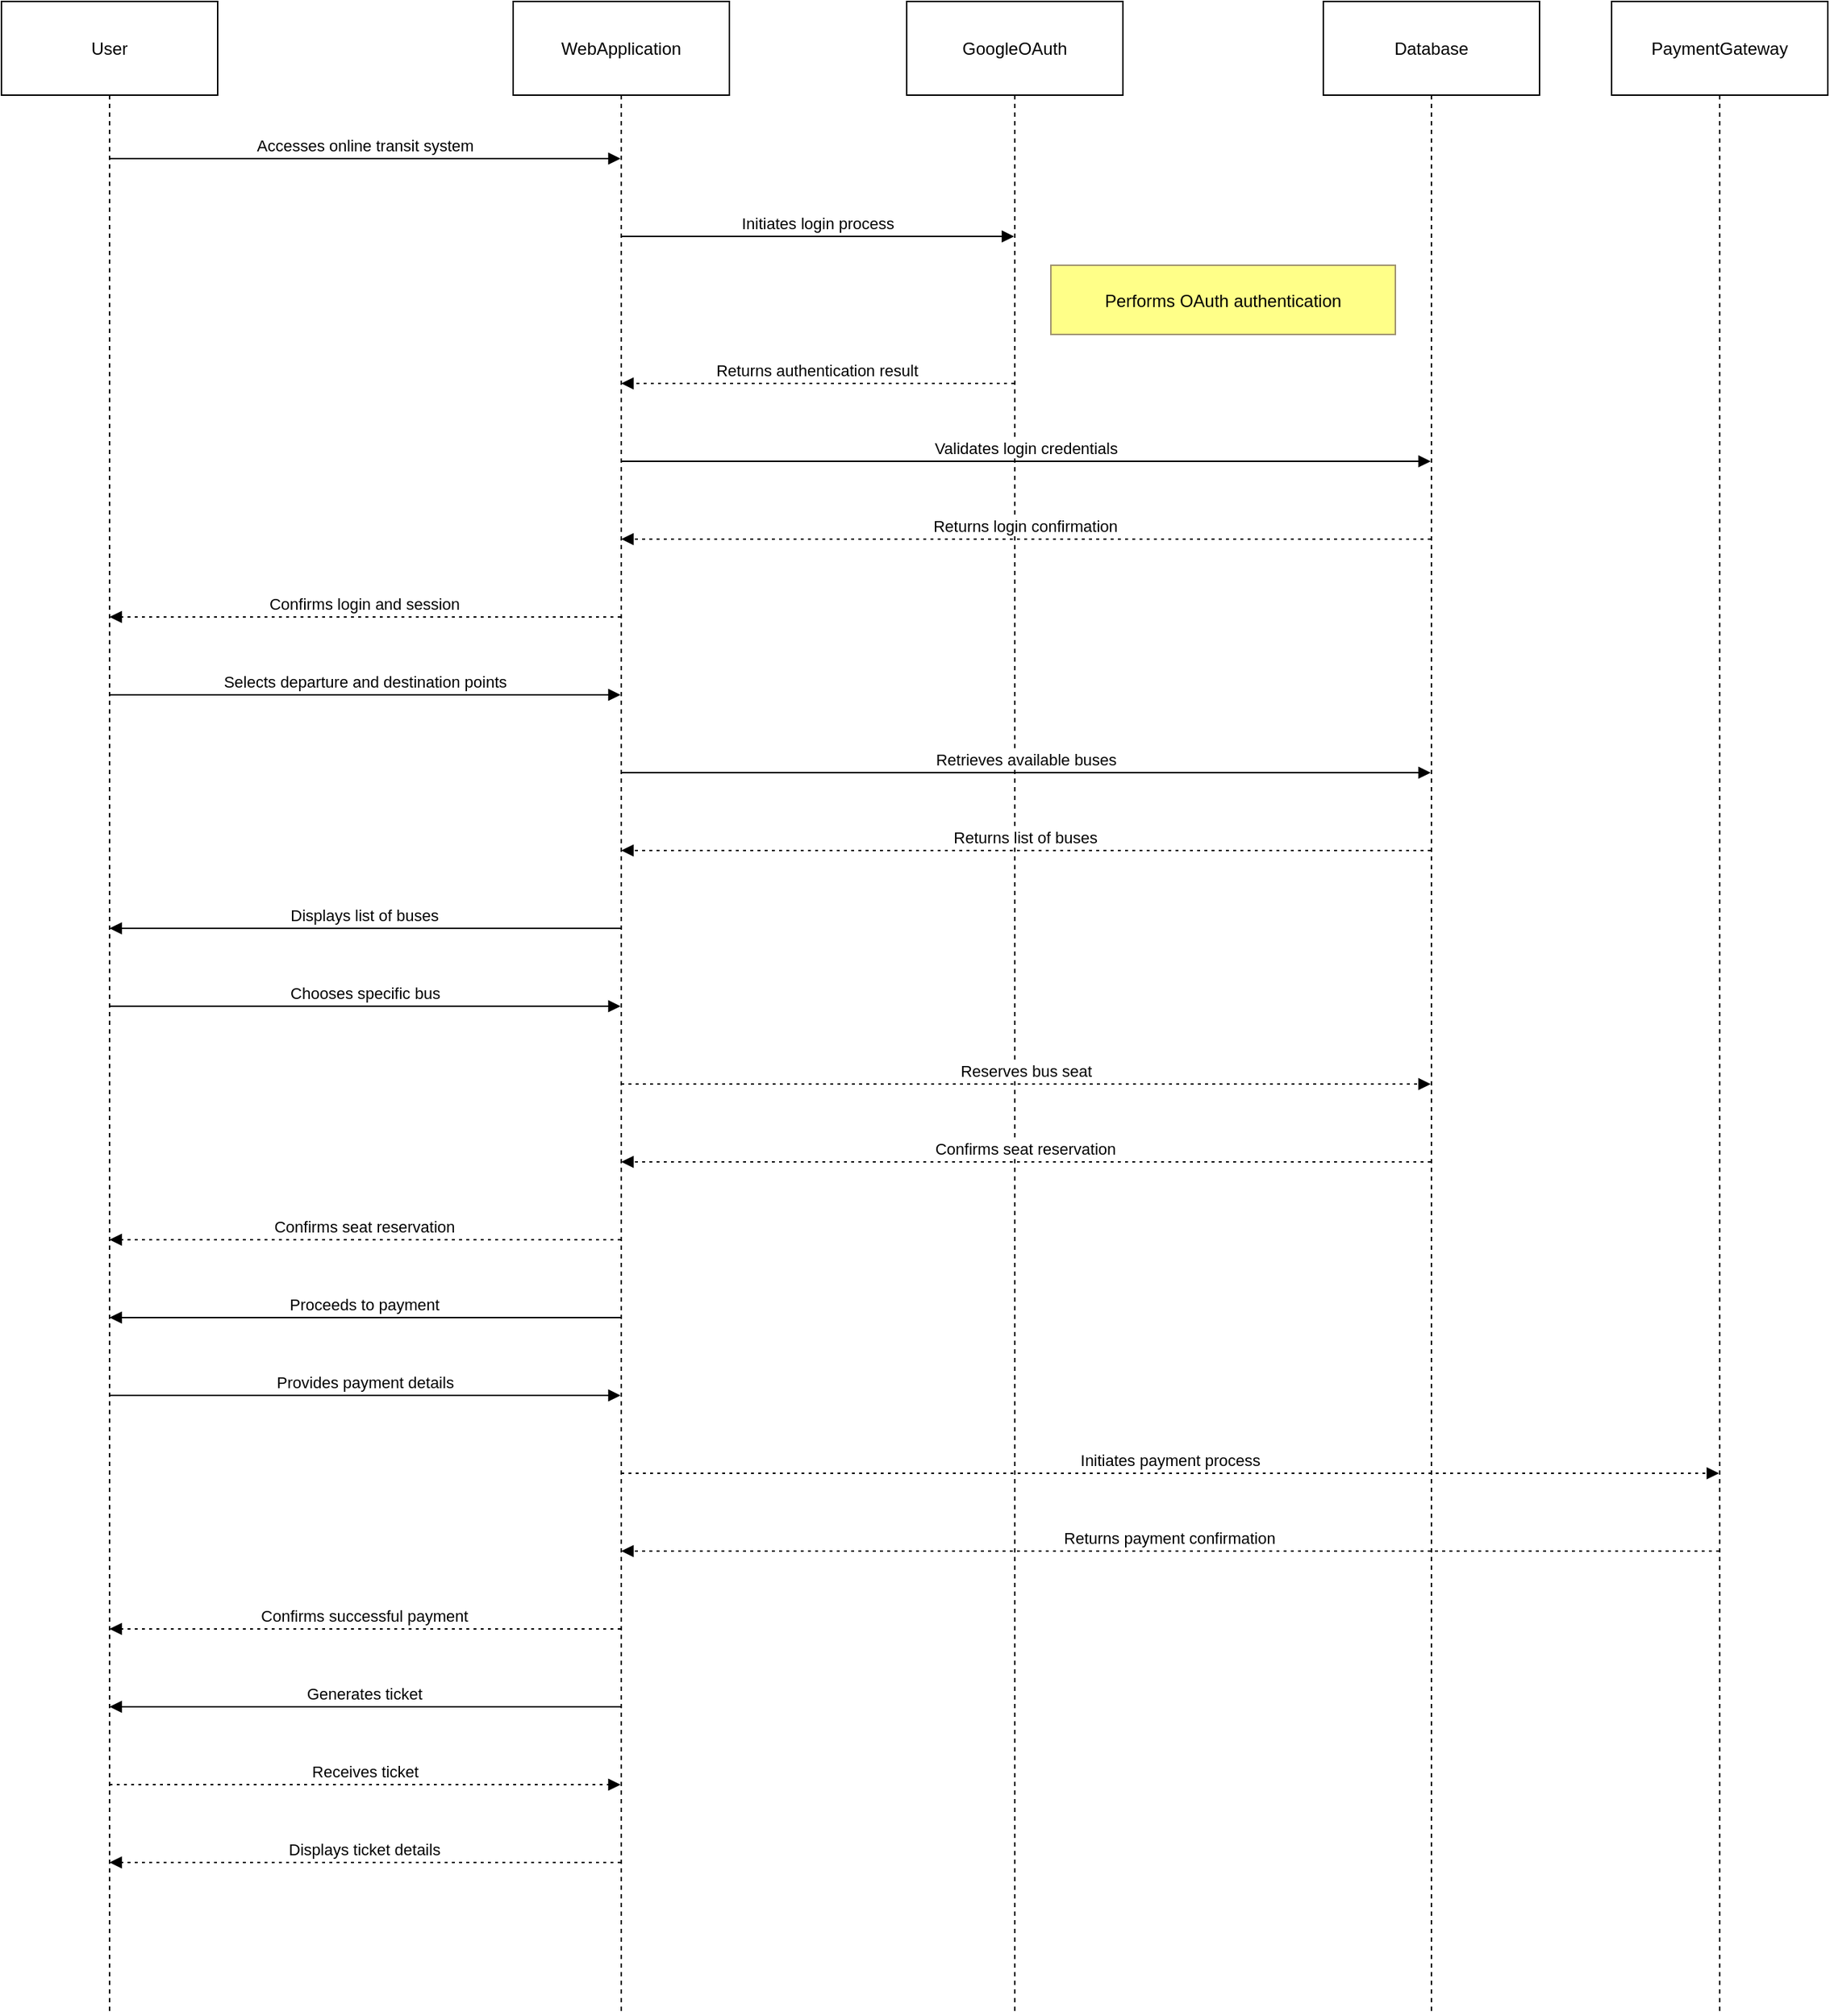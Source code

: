 <mxfile version="22.0.8" type="device">
  <diagram name="Page-1" id="Oh_RGBqsiX5Njv5jgp1H">
    <mxGraphModel dx="1002" dy="535" grid="1" gridSize="10" guides="1" tooltips="1" connect="1" arrows="1" fold="1" page="1" pageScale="1" pageWidth="850" pageHeight="1100" math="0" shadow="0">
      <root>
        <mxCell id="0" />
        <mxCell id="1" parent="0" />
        <mxCell id="0PIH029gW8xknLnUkCBi-1" value="User" style="shape=umlLifeline;perimeter=lifelinePerimeter;whiteSpace=wrap;container=1;dropTarget=0;collapsible=0;recursiveResize=0;outlineConnect=0;portConstraint=eastwest;newEdgeStyle={&quot;edgeStyle&quot;:&quot;elbowEdgeStyle&quot;,&quot;elbow&quot;:&quot;vertical&quot;,&quot;curved&quot;:0,&quot;rounded&quot;:0};size=65;" vertex="1" parent="1">
          <mxGeometry x="20" y="20" width="150" height="1396" as="geometry" />
        </mxCell>
        <mxCell id="0PIH029gW8xknLnUkCBi-2" value="WebApplication" style="shape=umlLifeline;perimeter=lifelinePerimeter;whiteSpace=wrap;container=1;dropTarget=0;collapsible=0;recursiveResize=0;outlineConnect=0;portConstraint=eastwest;newEdgeStyle={&quot;edgeStyle&quot;:&quot;elbowEdgeStyle&quot;,&quot;elbow&quot;:&quot;vertical&quot;,&quot;curved&quot;:0,&quot;rounded&quot;:0};size=65;" vertex="1" parent="1">
          <mxGeometry x="375" y="20" width="150" height="1396" as="geometry" />
        </mxCell>
        <mxCell id="0PIH029gW8xknLnUkCBi-3" value="GoogleOAuth" style="shape=umlLifeline;perimeter=lifelinePerimeter;whiteSpace=wrap;container=1;dropTarget=0;collapsible=0;recursiveResize=0;outlineConnect=0;portConstraint=eastwest;newEdgeStyle={&quot;edgeStyle&quot;:&quot;elbowEdgeStyle&quot;,&quot;elbow&quot;:&quot;vertical&quot;,&quot;curved&quot;:0,&quot;rounded&quot;:0};size=65;" vertex="1" parent="1">
          <mxGeometry x="648" y="20" width="150" height="1396" as="geometry" />
        </mxCell>
        <mxCell id="0PIH029gW8xknLnUkCBi-4" value="Database" style="shape=umlLifeline;perimeter=lifelinePerimeter;whiteSpace=wrap;container=1;dropTarget=0;collapsible=0;recursiveResize=0;outlineConnect=0;portConstraint=eastwest;newEdgeStyle={&quot;edgeStyle&quot;:&quot;elbowEdgeStyle&quot;,&quot;elbow&quot;:&quot;vertical&quot;,&quot;curved&quot;:0,&quot;rounded&quot;:0};size=65;" vertex="1" parent="1">
          <mxGeometry x="937" y="20" width="150" height="1396" as="geometry" />
        </mxCell>
        <mxCell id="0PIH029gW8xknLnUkCBi-5" value="PaymentGateway" style="shape=umlLifeline;perimeter=lifelinePerimeter;whiteSpace=wrap;container=1;dropTarget=0;collapsible=0;recursiveResize=0;outlineConnect=0;portConstraint=eastwest;newEdgeStyle={&quot;edgeStyle&quot;:&quot;elbowEdgeStyle&quot;,&quot;elbow&quot;:&quot;vertical&quot;,&quot;curved&quot;:0,&quot;rounded&quot;:0};size=65;" vertex="1" parent="1">
          <mxGeometry x="1137" y="20" width="150" height="1396" as="geometry" />
        </mxCell>
        <mxCell id="0PIH029gW8xknLnUkCBi-6" value="Accesses online transit system" style="verticalAlign=bottom;endArrow=block;edgeStyle=elbowEdgeStyle;elbow=vertical;curved=0;rounded=0;" edge="1" parent="1" source="0PIH029gW8xknLnUkCBi-1" target="0PIH029gW8xknLnUkCBi-2">
          <mxGeometry relative="1" as="geometry">
            <Array as="points">
              <mxPoint x="283" y="129" />
            </Array>
          </mxGeometry>
        </mxCell>
        <mxCell id="0PIH029gW8xknLnUkCBi-7" value="Initiates login process" style="verticalAlign=bottom;endArrow=block;edgeStyle=elbowEdgeStyle;elbow=vertical;curved=0;rounded=0;" edge="1" parent="1" source="0PIH029gW8xknLnUkCBi-2" target="0PIH029gW8xknLnUkCBi-3">
          <mxGeometry relative="1" as="geometry">
            <Array as="points">
              <mxPoint x="597" y="183" />
            </Array>
          </mxGeometry>
        </mxCell>
        <mxCell id="0PIH029gW8xknLnUkCBi-8" value="Returns authentication result" style="verticalAlign=bottom;endArrow=block;edgeStyle=elbowEdgeStyle;elbow=vertical;curved=0;rounded=0;dashed=1;dashPattern=2 3;" edge="1" parent="1" source="0PIH029gW8xknLnUkCBi-3" target="0PIH029gW8xknLnUkCBi-2">
          <mxGeometry relative="1" as="geometry">
            <Array as="points">
              <mxPoint x="597" y="285" />
            </Array>
          </mxGeometry>
        </mxCell>
        <mxCell id="0PIH029gW8xknLnUkCBi-9" value="Validates login credentials" style="verticalAlign=bottom;endArrow=block;edgeStyle=elbowEdgeStyle;elbow=vertical;curved=0;rounded=0;" edge="1" parent="1" source="0PIH029gW8xknLnUkCBi-2" target="0PIH029gW8xknLnUkCBi-4">
          <mxGeometry relative="1" as="geometry">
            <Array as="points">
              <mxPoint x="741" y="339" />
            </Array>
          </mxGeometry>
        </mxCell>
        <mxCell id="0PIH029gW8xknLnUkCBi-10" value="Returns login confirmation" style="verticalAlign=bottom;endArrow=block;edgeStyle=elbowEdgeStyle;elbow=vertical;curved=0;rounded=0;dashed=1;dashPattern=2 3;" edge="1" parent="1" source="0PIH029gW8xknLnUkCBi-4" target="0PIH029gW8xknLnUkCBi-2">
          <mxGeometry relative="1" as="geometry">
            <Array as="points">
              <mxPoint x="739" y="393" />
            </Array>
          </mxGeometry>
        </mxCell>
        <mxCell id="0PIH029gW8xknLnUkCBi-11" value="Confirms login and session" style="verticalAlign=bottom;endArrow=block;edgeStyle=elbowEdgeStyle;elbow=vertical;curved=0;rounded=0;dashed=1;dashPattern=2 3;" edge="1" parent="1" source="0PIH029gW8xknLnUkCBi-2" target="0PIH029gW8xknLnUkCBi-1">
          <mxGeometry relative="1" as="geometry">
            <Array as="points">
              <mxPoint x="283" y="447" />
            </Array>
          </mxGeometry>
        </mxCell>
        <mxCell id="0PIH029gW8xknLnUkCBi-12" value="Selects departure and destination points" style="verticalAlign=bottom;endArrow=block;edgeStyle=elbowEdgeStyle;elbow=vertical;curved=0;rounded=0;" edge="1" parent="1" source="0PIH029gW8xknLnUkCBi-1" target="0PIH029gW8xknLnUkCBi-2">
          <mxGeometry relative="1" as="geometry">
            <Array as="points">
              <mxPoint x="283" y="501" />
            </Array>
          </mxGeometry>
        </mxCell>
        <mxCell id="0PIH029gW8xknLnUkCBi-13" value="Retrieves available buses" style="verticalAlign=bottom;endArrow=block;edgeStyle=elbowEdgeStyle;elbow=vertical;curved=0;rounded=0;" edge="1" parent="1" source="0PIH029gW8xknLnUkCBi-2" target="0PIH029gW8xknLnUkCBi-4">
          <mxGeometry relative="1" as="geometry">
            <Array as="points">
              <mxPoint x="739" y="555" />
            </Array>
          </mxGeometry>
        </mxCell>
        <mxCell id="0PIH029gW8xknLnUkCBi-14" value="Returns list of buses" style="verticalAlign=bottom;endArrow=block;edgeStyle=elbowEdgeStyle;elbow=vertical;curved=0;rounded=0;dashed=1;dashPattern=2 3;" edge="1" parent="1" source="0PIH029gW8xknLnUkCBi-4" target="0PIH029gW8xknLnUkCBi-2">
          <mxGeometry relative="1" as="geometry">
            <Array as="points">
              <mxPoint x="739" y="609" />
            </Array>
          </mxGeometry>
        </mxCell>
        <mxCell id="0PIH029gW8xknLnUkCBi-15" value="Displays list of buses" style="verticalAlign=bottom;endArrow=block;edgeStyle=elbowEdgeStyle;elbow=vertical;curved=0;rounded=0;" edge="1" parent="1" source="0PIH029gW8xknLnUkCBi-2" target="0PIH029gW8xknLnUkCBi-1">
          <mxGeometry relative="1" as="geometry">
            <Array as="points">
              <mxPoint x="283" y="663" />
            </Array>
          </mxGeometry>
        </mxCell>
        <mxCell id="0PIH029gW8xknLnUkCBi-16" value="Chooses specific bus" style="verticalAlign=bottom;endArrow=block;edgeStyle=elbowEdgeStyle;elbow=vertical;curved=0;rounded=0;" edge="1" parent="1" source="0PIH029gW8xknLnUkCBi-1" target="0PIH029gW8xknLnUkCBi-2">
          <mxGeometry relative="1" as="geometry">
            <Array as="points">
              <mxPoint x="283" y="717" />
            </Array>
          </mxGeometry>
        </mxCell>
        <mxCell id="0PIH029gW8xknLnUkCBi-17" value="Reserves bus seat" style="verticalAlign=bottom;endArrow=block;edgeStyle=elbowEdgeStyle;elbow=vertical;curved=0;rounded=0;dashed=1;dashPattern=2 3;" edge="1" parent="1" source="0PIH029gW8xknLnUkCBi-2" target="0PIH029gW8xknLnUkCBi-4">
          <mxGeometry relative="1" as="geometry">
            <Array as="points">
              <mxPoint x="739" y="771" />
            </Array>
          </mxGeometry>
        </mxCell>
        <mxCell id="0PIH029gW8xknLnUkCBi-18" value="Confirms seat reservation" style="verticalAlign=bottom;endArrow=block;edgeStyle=elbowEdgeStyle;elbow=vertical;curved=0;rounded=0;dashed=1;dashPattern=2 3;" edge="1" parent="1" source="0PIH029gW8xknLnUkCBi-4" target="0PIH029gW8xknLnUkCBi-2">
          <mxGeometry relative="1" as="geometry">
            <Array as="points">
              <mxPoint x="739" y="825" />
            </Array>
          </mxGeometry>
        </mxCell>
        <mxCell id="0PIH029gW8xknLnUkCBi-19" value="Confirms seat reservation" style="verticalAlign=bottom;endArrow=block;edgeStyle=elbowEdgeStyle;elbow=vertical;curved=0;rounded=0;dashed=1;dashPattern=2 3;" edge="1" parent="1" source="0PIH029gW8xknLnUkCBi-2" target="0PIH029gW8xknLnUkCBi-1">
          <mxGeometry relative="1" as="geometry">
            <Array as="points">
              <mxPoint x="283" y="879" />
            </Array>
          </mxGeometry>
        </mxCell>
        <mxCell id="0PIH029gW8xknLnUkCBi-20" value="Proceeds to payment" style="verticalAlign=bottom;endArrow=block;edgeStyle=elbowEdgeStyle;elbow=vertical;curved=0;rounded=0;" edge="1" parent="1" source="0PIH029gW8xknLnUkCBi-2" target="0PIH029gW8xknLnUkCBi-1">
          <mxGeometry relative="1" as="geometry">
            <Array as="points">
              <mxPoint x="283" y="933" />
            </Array>
          </mxGeometry>
        </mxCell>
        <mxCell id="0PIH029gW8xknLnUkCBi-21" value="Provides payment details" style="verticalAlign=bottom;endArrow=block;edgeStyle=elbowEdgeStyle;elbow=vertical;curved=0;rounded=0;" edge="1" parent="1" source="0PIH029gW8xknLnUkCBi-1" target="0PIH029gW8xknLnUkCBi-2">
          <mxGeometry relative="1" as="geometry">
            <Array as="points">
              <mxPoint x="283" y="987" />
            </Array>
          </mxGeometry>
        </mxCell>
        <mxCell id="0PIH029gW8xknLnUkCBi-22" value="Initiates payment process" style="verticalAlign=bottom;endArrow=block;edgeStyle=elbowEdgeStyle;elbow=vertical;curved=0;rounded=0;dashed=1;dashPattern=2 3;" edge="1" parent="1" source="0PIH029gW8xknLnUkCBi-2" target="0PIH029gW8xknLnUkCBi-5">
          <mxGeometry relative="1" as="geometry">
            <Array as="points">
              <mxPoint x="841" y="1041" />
            </Array>
          </mxGeometry>
        </mxCell>
        <mxCell id="0PIH029gW8xknLnUkCBi-23" value="Returns payment confirmation" style="verticalAlign=bottom;endArrow=block;edgeStyle=elbowEdgeStyle;elbow=vertical;curved=0;rounded=0;dashed=1;dashPattern=2 3;" edge="1" parent="1" source="0PIH029gW8xknLnUkCBi-5" target="0PIH029gW8xknLnUkCBi-2">
          <mxGeometry relative="1" as="geometry">
            <Array as="points">
              <mxPoint x="841" y="1095" />
            </Array>
          </mxGeometry>
        </mxCell>
        <mxCell id="0PIH029gW8xknLnUkCBi-24" value="Confirms successful payment" style="verticalAlign=bottom;endArrow=block;edgeStyle=elbowEdgeStyle;elbow=vertical;curved=0;rounded=0;dashed=1;dashPattern=2 3;" edge="1" parent="1" source="0PIH029gW8xknLnUkCBi-2" target="0PIH029gW8xknLnUkCBi-1">
          <mxGeometry relative="1" as="geometry">
            <Array as="points">
              <mxPoint x="283" y="1149" />
            </Array>
          </mxGeometry>
        </mxCell>
        <mxCell id="0PIH029gW8xknLnUkCBi-25" value="Generates ticket" style="verticalAlign=bottom;endArrow=block;edgeStyle=elbowEdgeStyle;elbow=vertical;curved=0;rounded=0;" edge="1" parent="1" source="0PIH029gW8xknLnUkCBi-2" target="0PIH029gW8xknLnUkCBi-1">
          <mxGeometry relative="1" as="geometry">
            <Array as="points">
              <mxPoint x="283" y="1203" />
            </Array>
          </mxGeometry>
        </mxCell>
        <mxCell id="0PIH029gW8xknLnUkCBi-26" value="Receives ticket" style="verticalAlign=bottom;endArrow=block;edgeStyle=elbowEdgeStyle;elbow=vertical;curved=0;rounded=0;dashed=1;dashPattern=2 3;" edge="1" parent="1" source="0PIH029gW8xknLnUkCBi-1" target="0PIH029gW8xknLnUkCBi-2">
          <mxGeometry relative="1" as="geometry">
            <Array as="points">
              <mxPoint x="283" y="1257" />
            </Array>
          </mxGeometry>
        </mxCell>
        <mxCell id="0PIH029gW8xknLnUkCBi-27" value="Displays ticket details" style="verticalAlign=bottom;endArrow=block;edgeStyle=elbowEdgeStyle;elbow=vertical;curved=0;rounded=0;dashed=1;dashPattern=2 3;" edge="1" parent="1" source="0PIH029gW8xknLnUkCBi-2" target="0PIH029gW8xknLnUkCBi-1">
          <mxGeometry relative="1" as="geometry">
            <Array as="points">
              <mxPoint x="283" y="1311" />
            </Array>
          </mxGeometry>
        </mxCell>
        <mxCell id="0PIH029gW8xknLnUkCBi-28" value="Performs OAuth authentication" style="fillColor=#ffff88;strokeColor=#9E916F;" vertex="1" parent="1">
          <mxGeometry x="748" y="203" width="239" height="48" as="geometry" />
        </mxCell>
      </root>
    </mxGraphModel>
  </diagram>
</mxfile>
